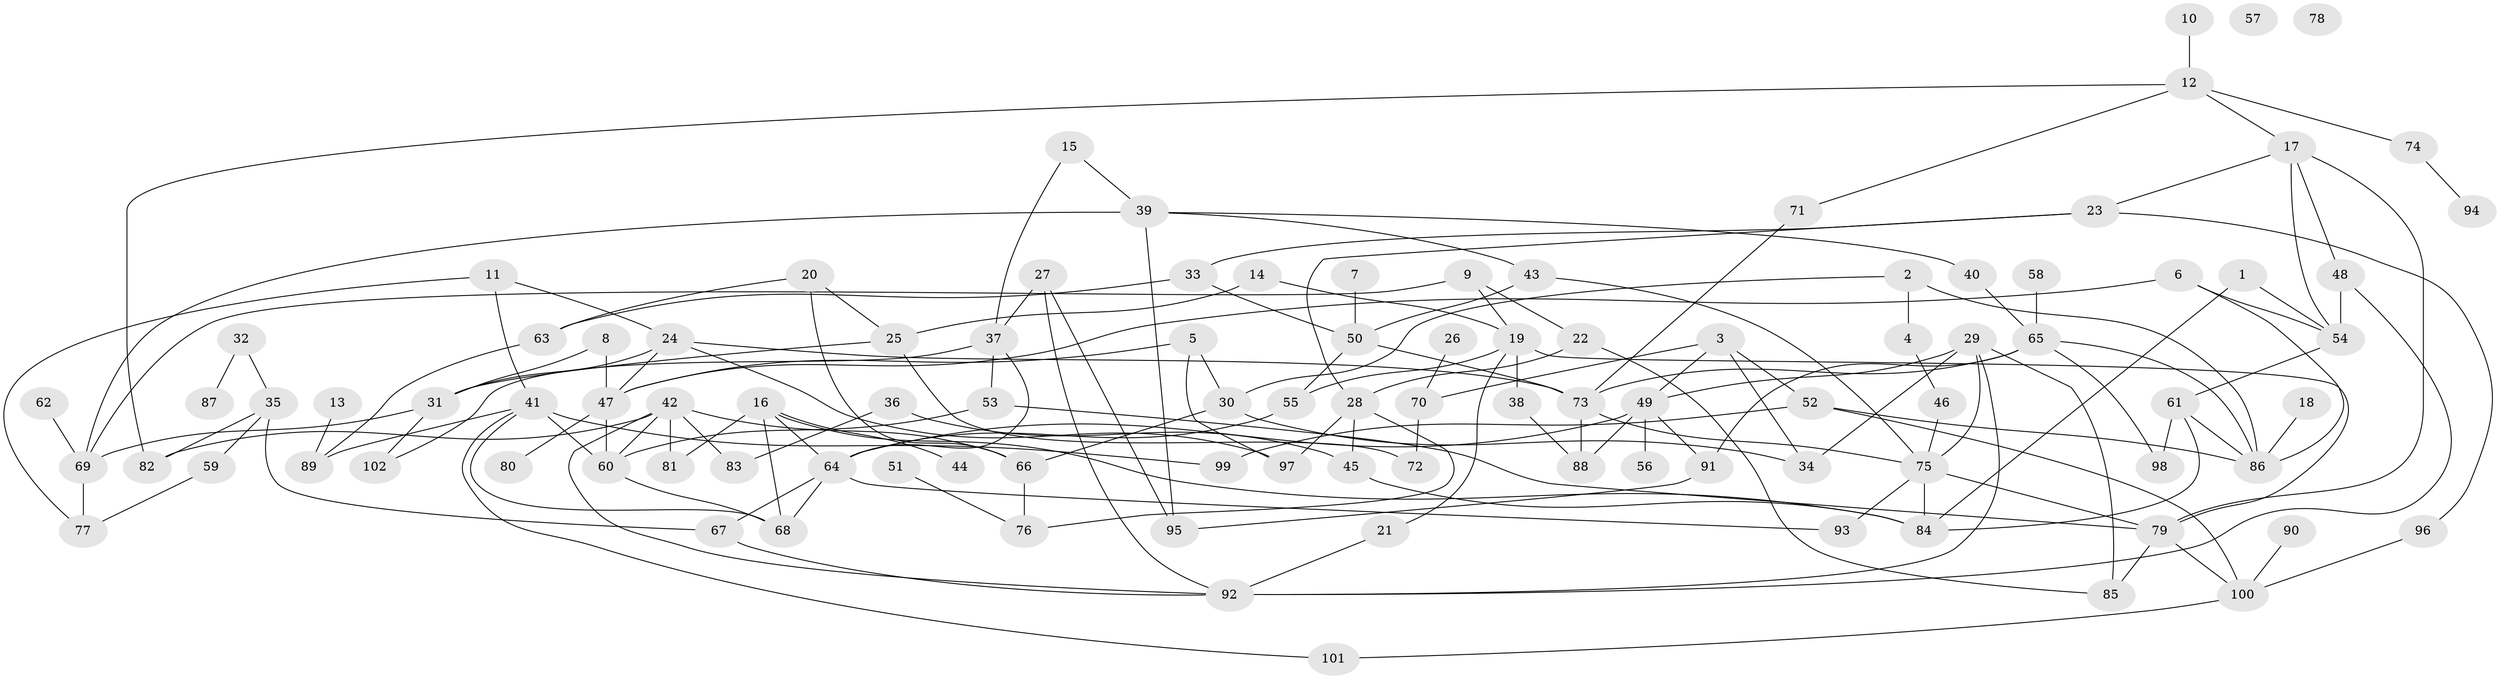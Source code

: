 // coarse degree distribution, {8: 0.10344827586206896, 2: 0.13793103448275862, 5: 0.10344827586206896, 4: 0.2413793103448276, 7: 0.06896551724137931, 6: 0.1724137931034483, 13: 0.034482758620689655, 10: 0.034482758620689655, 12: 0.034482758620689655, 1: 0.034482758620689655, 3: 0.034482758620689655}
// Generated by graph-tools (version 1.1) at 2025/35/03/04/25 23:35:52]
// undirected, 102 vertices, 163 edges
graph export_dot {
  node [color=gray90,style=filled];
  1;
  2;
  3;
  4;
  5;
  6;
  7;
  8;
  9;
  10;
  11;
  12;
  13;
  14;
  15;
  16;
  17;
  18;
  19;
  20;
  21;
  22;
  23;
  24;
  25;
  26;
  27;
  28;
  29;
  30;
  31;
  32;
  33;
  34;
  35;
  36;
  37;
  38;
  39;
  40;
  41;
  42;
  43;
  44;
  45;
  46;
  47;
  48;
  49;
  50;
  51;
  52;
  53;
  54;
  55;
  56;
  57;
  58;
  59;
  60;
  61;
  62;
  63;
  64;
  65;
  66;
  67;
  68;
  69;
  70;
  71;
  72;
  73;
  74;
  75;
  76;
  77;
  78;
  79;
  80;
  81;
  82;
  83;
  84;
  85;
  86;
  87;
  88;
  89;
  90;
  91;
  92;
  93;
  94;
  95;
  96;
  97;
  98;
  99;
  100;
  101;
  102;
  1 -- 54;
  1 -- 84;
  2 -- 4;
  2 -- 30;
  2 -- 86;
  3 -- 34;
  3 -- 49;
  3 -- 52;
  3 -- 70;
  4 -- 46;
  5 -- 30;
  5 -- 47;
  5 -- 97;
  6 -- 47;
  6 -- 54;
  6 -- 86;
  7 -- 50;
  8 -- 31;
  8 -- 47;
  9 -- 19;
  9 -- 22;
  9 -- 69;
  10 -- 12;
  11 -- 24;
  11 -- 41;
  11 -- 77;
  12 -- 17;
  12 -- 71;
  12 -- 74;
  12 -- 82;
  13 -- 89;
  14 -- 19;
  14 -- 25;
  15 -- 37;
  15 -- 39;
  16 -- 44;
  16 -- 64;
  16 -- 68;
  16 -- 81;
  16 -- 84;
  17 -- 23;
  17 -- 48;
  17 -- 54;
  17 -- 79;
  18 -- 86;
  19 -- 21;
  19 -- 38;
  19 -- 55;
  19 -- 79;
  20 -- 25;
  20 -- 63;
  20 -- 66;
  21 -- 92;
  22 -- 28;
  22 -- 85;
  23 -- 28;
  23 -- 33;
  23 -- 96;
  24 -- 31;
  24 -- 47;
  24 -- 73;
  24 -- 97;
  25 -- 31;
  25 -- 72;
  26 -- 70;
  27 -- 37;
  27 -- 92;
  27 -- 95;
  28 -- 45;
  28 -- 76;
  28 -- 97;
  29 -- 34;
  29 -- 49;
  29 -- 75;
  29 -- 85;
  29 -- 92;
  30 -- 34;
  30 -- 66;
  31 -- 69;
  31 -- 102;
  32 -- 35;
  32 -- 87;
  33 -- 50;
  33 -- 63;
  35 -- 59;
  35 -- 67;
  35 -- 82;
  36 -- 45;
  36 -- 83;
  37 -- 53;
  37 -- 64;
  37 -- 102;
  38 -- 88;
  39 -- 40;
  39 -- 43;
  39 -- 69;
  39 -- 95;
  40 -- 65;
  41 -- 60;
  41 -- 68;
  41 -- 89;
  41 -- 99;
  41 -- 101;
  42 -- 60;
  42 -- 66;
  42 -- 81;
  42 -- 82;
  42 -- 83;
  42 -- 92;
  43 -- 50;
  43 -- 75;
  45 -- 84;
  46 -- 75;
  47 -- 60;
  47 -- 80;
  48 -- 54;
  48 -- 92;
  49 -- 56;
  49 -- 64;
  49 -- 88;
  49 -- 91;
  50 -- 55;
  50 -- 73;
  51 -- 76;
  52 -- 86;
  52 -- 99;
  52 -- 100;
  53 -- 60;
  53 -- 79;
  54 -- 61;
  55 -- 64;
  58 -- 65;
  59 -- 77;
  60 -- 68;
  61 -- 84;
  61 -- 86;
  61 -- 98;
  62 -- 69;
  63 -- 89;
  64 -- 67;
  64 -- 68;
  64 -- 93;
  65 -- 73;
  65 -- 86;
  65 -- 91;
  65 -- 98;
  66 -- 76;
  67 -- 92;
  69 -- 77;
  70 -- 72;
  71 -- 73;
  73 -- 75;
  73 -- 88;
  74 -- 94;
  75 -- 79;
  75 -- 84;
  75 -- 93;
  79 -- 85;
  79 -- 100;
  90 -- 100;
  91 -- 95;
  96 -- 100;
  100 -- 101;
}
